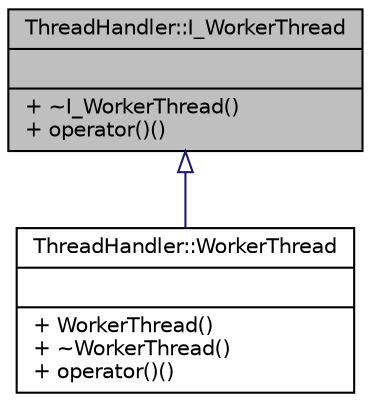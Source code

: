 digraph "ThreadHandler::I_WorkerThread"
{
 // INTERACTIVE_SVG=YES
 // LATEX_PDF_SIZE
  edge [fontname="Helvetica",fontsize="10",labelfontname="Helvetica",labelfontsize="10"];
  node [fontname="Helvetica",fontsize="10",shape=record];
  Node0 [label="{ThreadHandler::I_WorkerThread\n||+ ~I_WorkerThread()\l+ operator()()\l}",height=0.2,width=0.4,color="black", fillcolor="grey75", style="filled", fontcolor="black",tooltip="Thread Worker Interface."];
  Node0 -> Node1 [dir="back",color="midnightblue",fontsize="10",style="solid",arrowtail="onormal"];
  Node1 [label="{ThreadHandler::WorkerThread\n||+ WorkerThread()\l+ ~WorkerThread()\l+ operator()()\l}",height=0.2,width=0.4,color="black", fillcolor="white", style="filled",URL="$d6/d75/classThreadHandler_1_1WorkerThread.html",tooltip="A thread that carries out a task. Made a nested class so that it can have access to the pools members..."];
}
